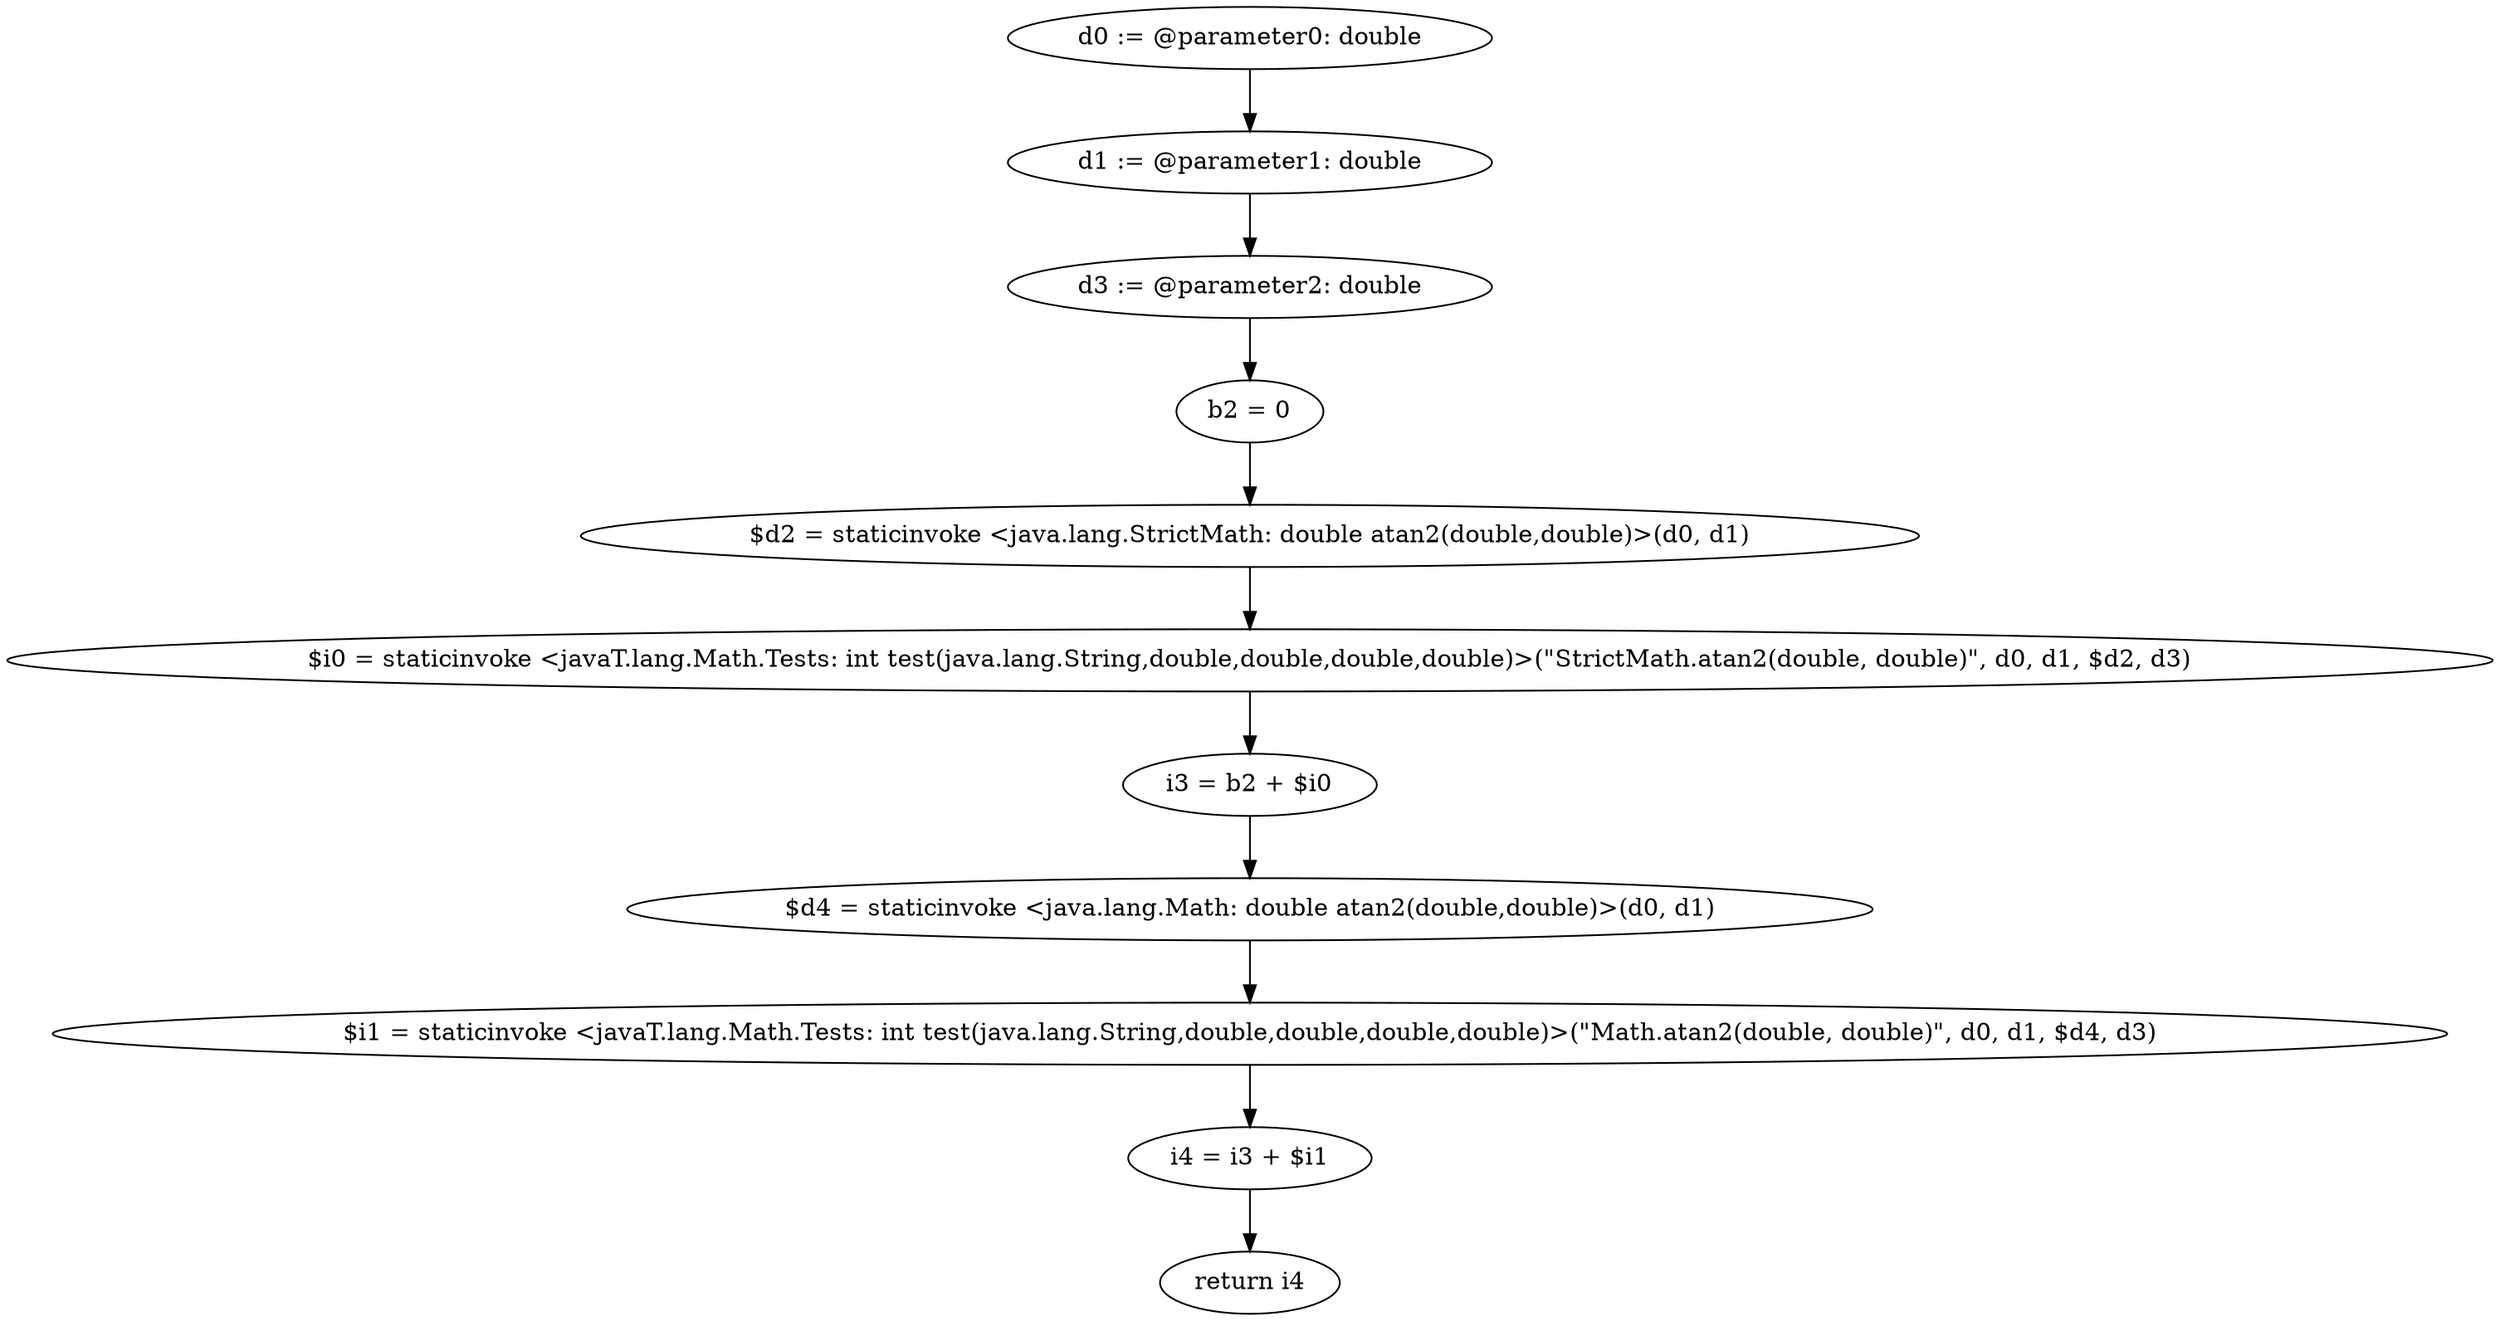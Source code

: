 digraph "unitGraph" {
    "d0 := @parameter0: double"
    "d1 := @parameter1: double"
    "d3 := @parameter2: double"
    "b2 = 0"
    "$d2 = staticinvoke <java.lang.StrictMath: double atan2(double,double)>(d0, d1)"
    "$i0 = staticinvoke <javaT.lang.Math.Tests: int test(java.lang.String,double,double,double,double)>(\"StrictMath.atan2(double, double)\", d0, d1, $d2, d3)"
    "i3 = b2 + $i0"
    "$d4 = staticinvoke <java.lang.Math: double atan2(double,double)>(d0, d1)"
    "$i1 = staticinvoke <javaT.lang.Math.Tests: int test(java.lang.String,double,double,double,double)>(\"Math.atan2(double, double)\", d0, d1, $d4, d3)"
    "i4 = i3 + $i1"
    "return i4"
    "d0 := @parameter0: double"->"d1 := @parameter1: double";
    "d1 := @parameter1: double"->"d3 := @parameter2: double";
    "d3 := @parameter2: double"->"b2 = 0";
    "b2 = 0"->"$d2 = staticinvoke <java.lang.StrictMath: double atan2(double,double)>(d0, d1)";
    "$d2 = staticinvoke <java.lang.StrictMath: double atan2(double,double)>(d0, d1)"->"$i0 = staticinvoke <javaT.lang.Math.Tests: int test(java.lang.String,double,double,double,double)>(\"StrictMath.atan2(double, double)\", d0, d1, $d2, d3)";
    "$i0 = staticinvoke <javaT.lang.Math.Tests: int test(java.lang.String,double,double,double,double)>(\"StrictMath.atan2(double, double)\", d0, d1, $d2, d3)"->"i3 = b2 + $i0";
    "i3 = b2 + $i0"->"$d4 = staticinvoke <java.lang.Math: double atan2(double,double)>(d0, d1)";
    "$d4 = staticinvoke <java.lang.Math: double atan2(double,double)>(d0, d1)"->"$i1 = staticinvoke <javaT.lang.Math.Tests: int test(java.lang.String,double,double,double,double)>(\"Math.atan2(double, double)\", d0, d1, $d4, d3)";
    "$i1 = staticinvoke <javaT.lang.Math.Tests: int test(java.lang.String,double,double,double,double)>(\"Math.atan2(double, double)\", d0, d1, $d4, d3)"->"i4 = i3 + $i1";
    "i4 = i3 + $i1"->"return i4";
}
